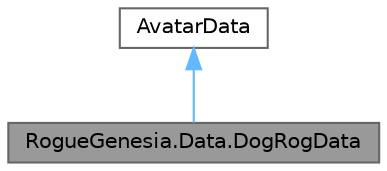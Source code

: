 digraph "RogueGenesia.Data.DogRogData"
{
 // LATEX_PDF_SIZE
  bgcolor="transparent";
  edge [fontname=Helvetica,fontsize=10,labelfontname=Helvetica,labelfontsize=10];
  node [fontname=Helvetica,fontsize=10,shape=box,height=0.2,width=0.4];
  Node1 [label="RogueGenesia.Data.DogRogData",height=0.2,width=0.4,color="gray40", fillcolor="grey60", style="filled", fontcolor="black",tooltip=" "];
  Node2 -> Node1 [dir="back",color="steelblue1",style="solid"];
  Node2 [label="AvatarData",height=0.2,width=0.4,color="gray40", fillcolor="white", style="filled",URL="$class_rogue_genesia_1_1_data_1_1_avatar_data.html",tooltip=" "];
}
